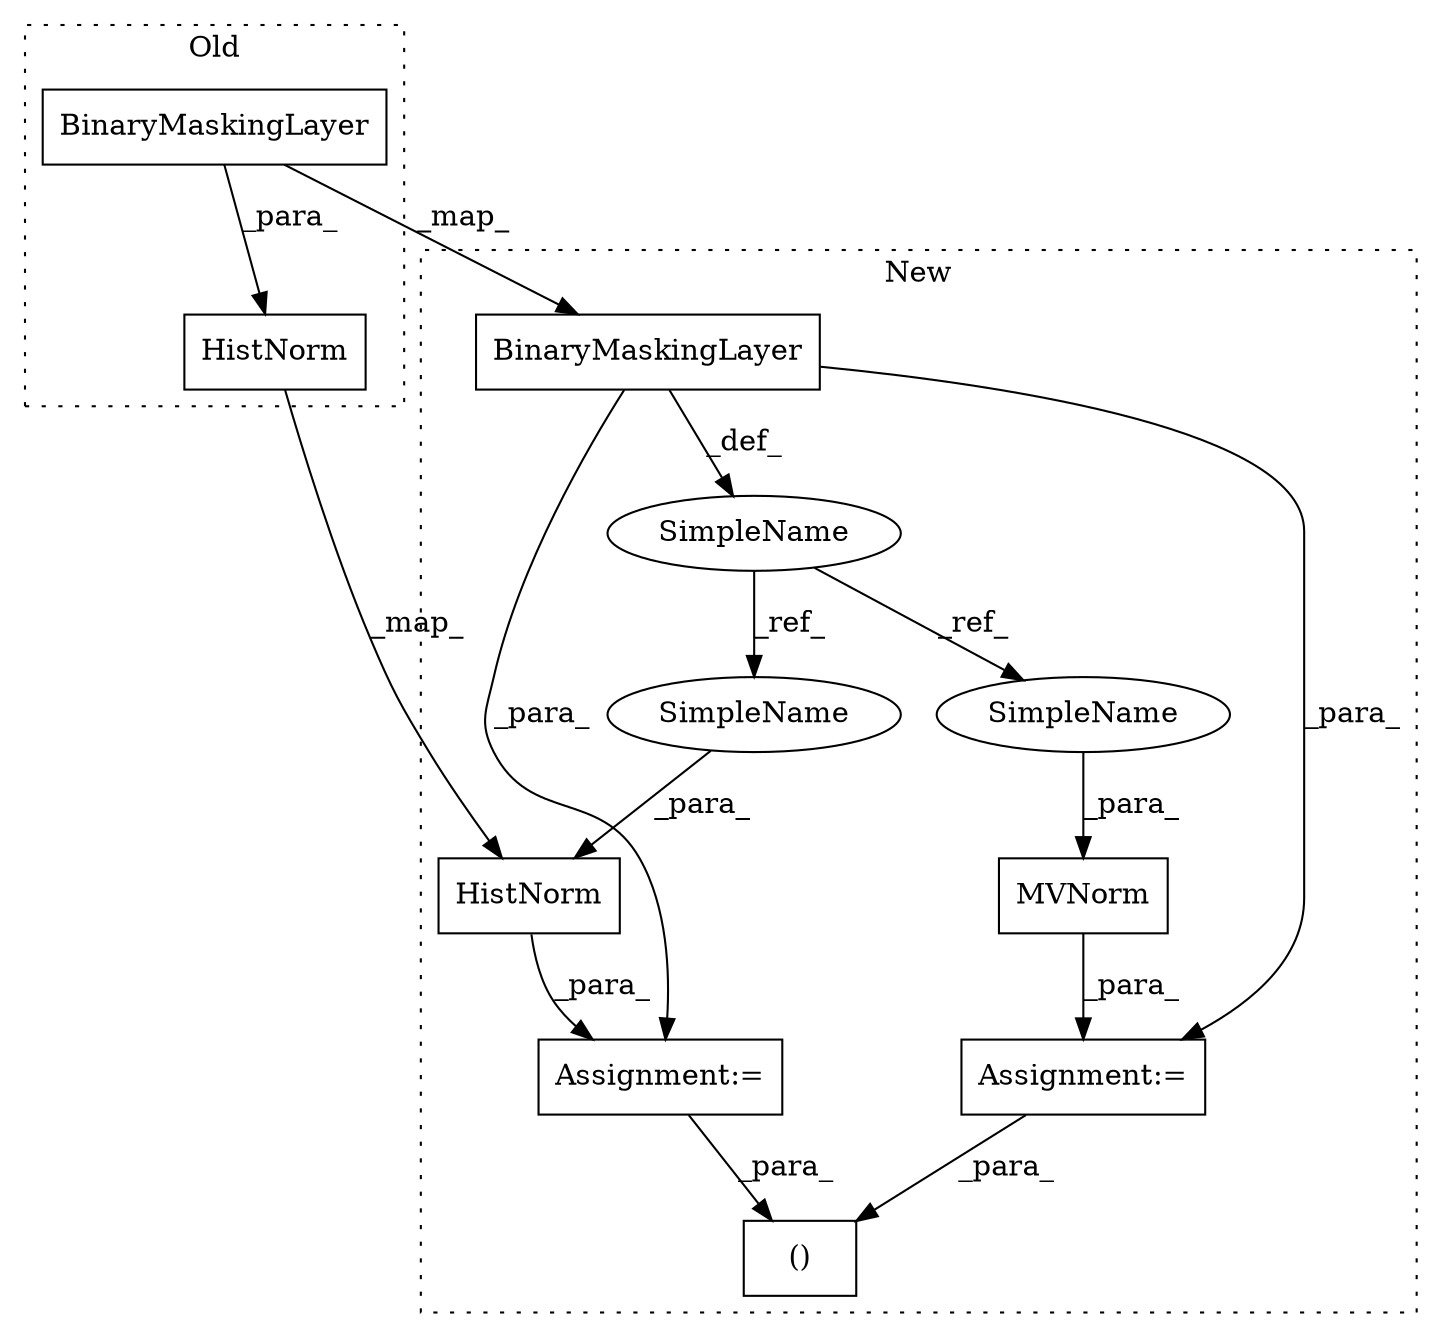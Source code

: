 digraph G {
subgraph cluster0 {
1 [label="HistNorm" a="32" s="2544,2673" l="9,2" shape="box"];
3 [label="BinaryMaskingLayer" a="32" s="2597,2632" l="19,1" shape="box"];
label = "Old";
style="dotted";
}
subgraph cluster1 {
2 [label="HistNorm" a="32" s="2968,3073" l="9,2" shape="box"];
4 [label="BinaryMaskingLayer" a="32" s="2916,2951" l="19,1" shape="box"];
5 [label="MVNorm" a="32" s="3089,3108" l="7,1" shape="box"];
6 [label="SimpleName" a="42" s="2903" l="12" shape="ellipse"];
7 [label="Assignment:=" a="7" s="3088" l="1" shape="box"];
8 [label="Assignment:=" a="7" s="2967" l="1" shape="box"];
9 [label="()" a="106" s="3163" l="29" shape="box"];
10 [label="SimpleName" a="42" s="3021" l="12" shape="ellipse"];
11 [label="SimpleName" a="42" s="3096" l="12" shape="ellipse"];
label = "New";
style="dotted";
}
1 -> 2 [label="_map_"];
2 -> 8 [label="_para_"];
3 -> 4 [label="_map_"];
3 -> 1 [label="_para_"];
4 -> 6 [label="_def_"];
4 -> 7 [label="_para_"];
4 -> 8 [label="_para_"];
5 -> 7 [label="_para_"];
6 -> 11 [label="_ref_"];
6 -> 10 [label="_ref_"];
7 -> 9 [label="_para_"];
8 -> 9 [label="_para_"];
10 -> 2 [label="_para_"];
11 -> 5 [label="_para_"];
}